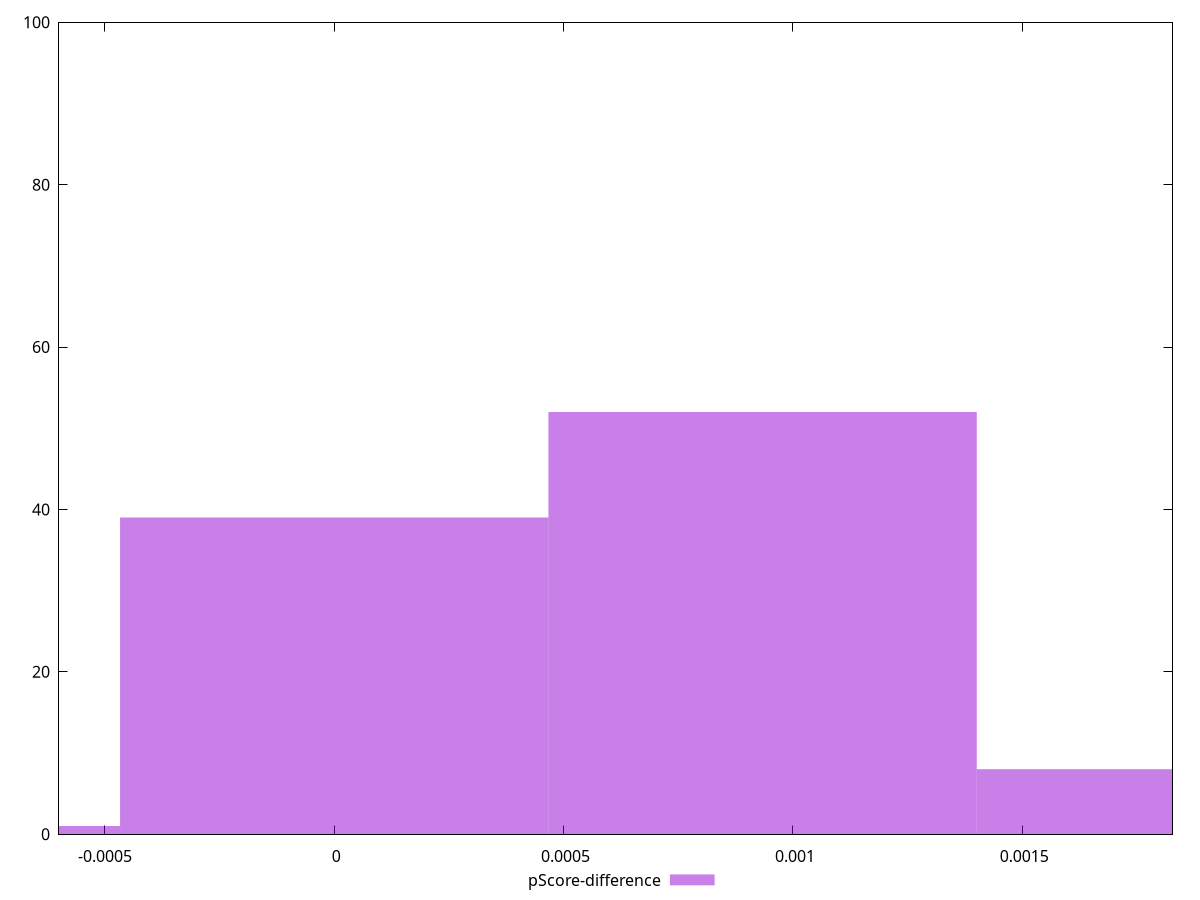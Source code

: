 reset

$pScoreDifference <<EOF
0 39
0.0018676327244911987 8
0.0009338163622455994 52
-0.0009338163622455994 1
EOF

set key outside below
set boxwidth 0.0009338163622455994
set xrange [-0.0006000085131490085:0.001827387405285652]
set yrange [0:100]
set trange [0:100]
set style fill transparent solid 0.5 noborder
set terminal svg size 640, 490 enhanced background rgb 'white'
set output "reports/report_00030_2021-02-24T20-42-31.540Z/largest-contentful-paint/samples/agenda/pScore-difference/histogram.svg"

plot $pScoreDifference title "pScore-difference" with boxes

reset
